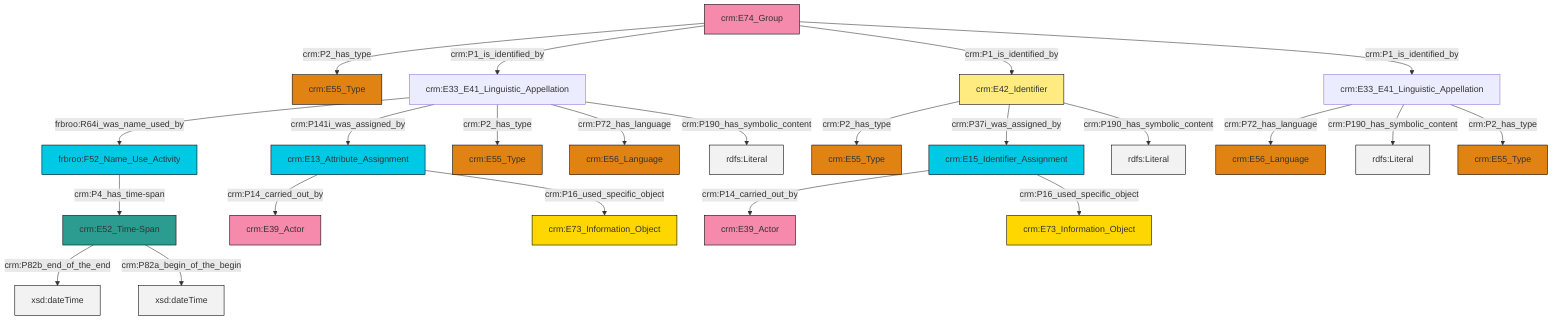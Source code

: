 graph TD
classDef Literal fill:#f2f2f2,stroke:#000000;
classDef CRM_Entity fill:#FFFFFF,stroke:#000000;
classDef Temporal_Entity fill:#00C9E6, stroke:#000000;
classDef Type fill:#E18312, stroke:#000000;
classDef Time-Span fill:#2C9C91, stroke:#000000;
classDef Appellation fill:#FFEB7F, stroke:#000000;
classDef Place fill:#008836, stroke:#000000;
classDef Persistent_Item fill:#B266B2, stroke:#000000;
classDef Conceptual_Object fill:#FFD700, stroke:#000000;
classDef Physical_Thing fill:#D2B48C, stroke:#000000;
classDef Actor fill:#f58aad, stroke:#000000;
classDef PC_Classes fill:#4ce600, stroke:#000000;
classDef Multi fill:#cccccc,stroke:#000000;

0["crm:E74_Group"]:::Actor -->|crm:P2_has_type| 1["crm:E55_Type"]:::Type
4["crm:E33_E41_Linguistic_Appellation"]:::Default -->|frbroo:R64i_was_name_used_by| 5["frbroo:F52_Name_Use_Activity"]:::Temporal_Entity
8["crm:E15_Identifier_Assignment"]:::Temporal_Entity -->|crm:P14_carried_out_by| 9["crm:E39_Actor"]:::Actor
8["crm:E15_Identifier_Assignment"]:::Temporal_Entity -->|crm:P16_used_specific_object| 11["crm:E73_Information_Object"]:::Conceptual_Object
4["crm:E33_E41_Linguistic_Appellation"]:::Default -->|crm:P141i_was_assigned_by| 15["crm:E13_Attribute_Assignment"]:::Temporal_Entity
15["crm:E13_Attribute_Assignment"]:::Temporal_Entity -->|crm:P14_carried_out_by| 13["crm:E39_Actor"]:::Actor
0["crm:E74_Group"]:::Actor -->|crm:P1_is_identified_by| 4["crm:E33_E41_Linguistic_Appellation"]:::Default
4["crm:E33_E41_Linguistic_Appellation"]:::Default -->|crm:P2_has_type| 6["crm:E55_Type"]:::Type
5["frbroo:F52_Name_Use_Activity"]:::Temporal_Entity -->|crm:P4_has_time-span| 16["crm:E52_Time-Span"]:::Time-Span
23["crm:E33_E41_Linguistic_Appellation"]:::Default -->|crm:P72_has_language| 18["crm:E56_Language"]:::Type
23["crm:E33_E41_Linguistic_Appellation"]:::Default -->|crm:P190_has_symbolic_content| 24[rdfs:Literal]:::Literal
16["crm:E52_Time-Span"]:::Time-Span -->|crm:P82b_end_of_the_end| 30[xsd:dateTime]:::Literal
4["crm:E33_E41_Linguistic_Appellation"]:::Default -->|crm:P72_has_language| 2["crm:E56_Language"]:::Type
0["crm:E74_Group"]:::Actor -->|crm:P1_is_identified_by| 27["crm:E42_Identifier"]:::Appellation
23["crm:E33_E41_Linguistic_Appellation"]:::Default -->|crm:P2_has_type| 32["crm:E55_Type"]:::Type
0["crm:E74_Group"]:::Actor -->|crm:P1_is_identified_by| 23["crm:E33_E41_Linguistic_Appellation"]:::Default
27["crm:E42_Identifier"]:::Appellation -->|crm:P2_has_type| 34["crm:E55_Type"]:::Type
27["crm:E42_Identifier"]:::Appellation -->|crm:P37i_was_assigned_by| 8["crm:E15_Identifier_Assignment"]:::Temporal_Entity
15["crm:E13_Attribute_Assignment"]:::Temporal_Entity -->|crm:P16_used_specific_object| 21["crm:E73_Information_Object"]:::Conceptual_Object
16["crm:E52_Time-Span"]:::Time-Span -->|crm:P82a_begin_of_the_begin| 38[xsd:dateTime]:::Literal
4["crm:E33_E41_Linguistic_Appellation"]:::Default -->|crm:P190_has_symbolic_content| 40[rdfs:Literal]:::Literal
27["crm:E42_Identifier"]:::Appellation -->|crm:P190_has_symbolic_content| 41[rdfs:Literal]:::Literal